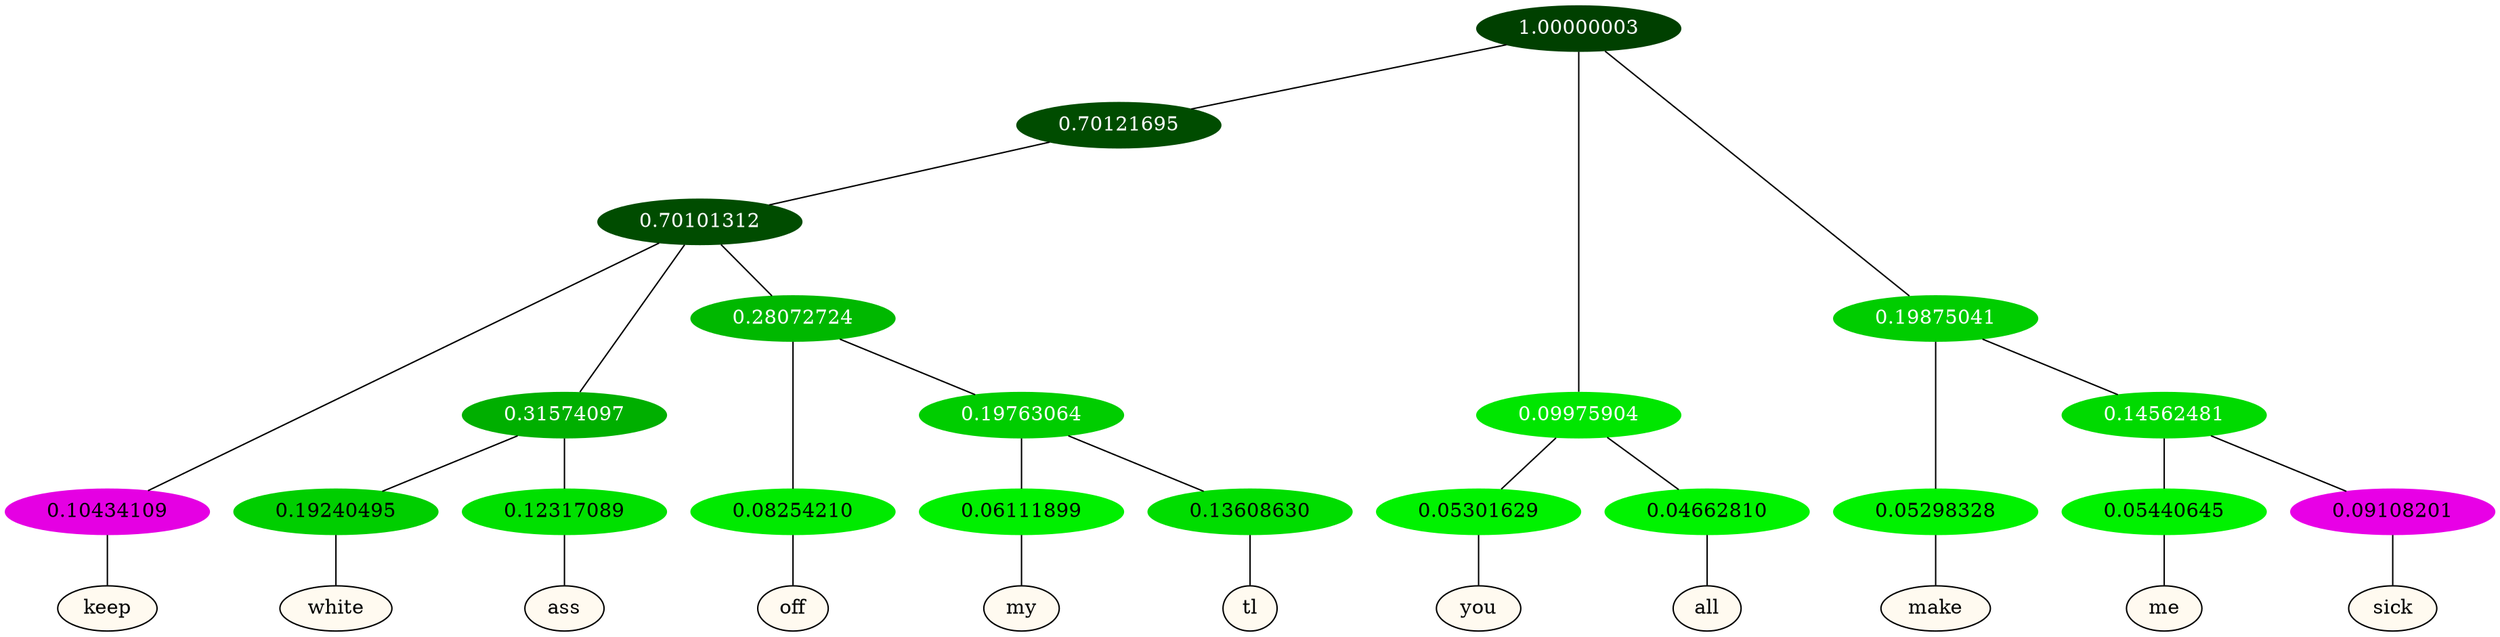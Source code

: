 graph {
	node [format=png height=0.15 nodesep=0.001 ordering=out overlap=prism overlap_scaling=0.01 ranksep=0.001 ratio=0.2 style=filled width=0.15]
	{
		rank=same
		a_w_9 [label=keep color=black fillcolor=floralwhite style="filled,solid"]
		a_w_14 [label=white color=black fillcolor=floralwhite style="filled,solid"]
		a_w_15 [label=ass color=black fillcolor=floralwhite style="filled,solid"]
		a_w_16 [label=off color=black fillcolor=floralwhite style="filled,solid"]
		a_w_18 [label=my color=black fillcolor=floralwhite style="filled,solid"]
		a_w_19 [label=tl color=black fillcolor=floralwhite style="filled,solid"]
		a_w_5 [label=you color=black fillcolor=floralwhite style="filled,solid"]
		a_w_6 [label=all color=black fillcolor=floralwhite style="filled,solid"]
		a_w_7 [label=make color=black fillcolor=floralwhite style="filled,solid"]
		a_w_12 [label=me color=black fillcolor=floralwhite style="filled,solid"]
		a_w_13 [label=sick color=black fillcolor=floralwhite style="filled,solid"]
	}
	a_n_9 -- a_w_9
	a_n_14 -- a_w_14
	a_n_15 -- a_w_15
	a_n_16 -- a_w_16
	a_n_18 -- a_w_18
	a_n_19 -- a_w_19
	a_n_5 -- a_w_5
	a_n_6 -- a_w_6
	a_n_7 -- a_w_7
	a_n_12 -- a_w_12
	a_n_13 -- a_w_13
	{
		rank=same
		a_n_9 [label=0.10434109 color="0.835 1.000 0.896" fontcolor=black]
		a_n_14 [label=0.19240495 color="0.334 1.000 0.808" fontcolor=black]
		a_n_15 [label=0.12317089 color="0.334 1.000 0.877" fontcolor=black]
		a_n_16 [label=0.08254210 color="0.334 1.000 0.917" fontcolor=black]
		a_n_18 [label=0.06111899 color="0.334 1.000 0.939" fontcolor=black]
		a_n_19 [label=0.13608630 color="0.334 1.000 0.864" fontcolor=black]
		a_n_5 [label=0.05301629 color="0.334 1.000 0.947" fontcolor=black]
		a_n_6 [label=0.04662810 color="0.334 1.000 0.953" fontcolor=black]
		a_n_7 [label=0.05298328 color="0.334 1.000 0.947" fontcolor=black]
		a_n_12 [label=0.05440645 color="0.334 1.000 0.946" fontcolor=black]
		a_n_13 [label=0.09108201 color="0.835 1.000 0.909" fontcolor=black]
	}
	a_n_0 [label=1.00000003 color="0.334 1.000 0.250" fontcolor=grey99]
	a_n_1 [label=0.70121695 color="0.334 1.000 0.299" fontcolor=grey99]
	a_n_0 -- a_n_1
	a_n_2 [label=0.09975904 color="0.334 1.000 0.900" fontcolor=grey99]
	a_n_0 -- a_n_2
	a_n_3 [label=0.19875041 color="0.334 1.000 0.801" fontcolor=grey99]
	a_n_0 -- a_n_3
	a_n_4 [label=0.70101312 color="0.334 1.000 0.299" fontcolor=grey99]
	a_n_1 -- a_n_4
	a_n_2 -- a_n_5
	a_n_2 -- a_n_6
	a_n_3 -- a_n_7
	a_n_8 [label=0.14562481 color="0.334 1.000 0.854" fontcolor=grey99]
	a_n_3 -- a_n_8
	a_n_4 -- a_n_9
	a_n_10 [label=0.31574097 color="0.334 1.000 0.684" fontcolor=grey99]
	a_n_4 -- a_n_10
	a_n_11 [label=0.28072724 color="0.334 1.000 0.719" fontcolor=grey99]
	a_n_4 -- a_n_11
	a_n_8 -- a_n_12
	a_n_8 -- a_n_13
	a_n_10 -- a_n_14
	a_n_10 -- a_n_15
	a_n_11 -- a_n_16
	a_n_17 [label=0.19763064 color="0.334 1.000 0.802" fontcolor=grey99]
	a_n_11 -- a_n_17
	a_n_17 -- a_n_18
	a_n_17 -- a_n_19
}

